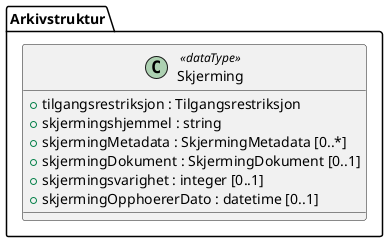 @startuml
class Arkivstruktur.Skjerming <<dataType>> {
  +tilgangsrestriksjon : Tilgangsrestriksjon
  +skjermingshjemmel : string
  +skjermingMetadata : SkjermingMetadata [0..*]
  +skjermingDokument : SkjermingDokument [0..1]
  +skjermingsvarighet : integer [0..1]
  +skjermingOpphoererDato : datetime [0..1]
}
@enduml

